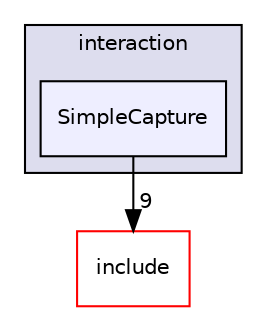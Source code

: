 digraph "/root/scrimmage/scrimmage/src/plugins/interaction/SimpleCapture" {
  compound=true
  node [ fontsize="10", fontname="Helvetica"];
  edge [ labelfontsize="10", labelfontname="Helvetica"];
  subgraph clusterdir_00cc353c998af5f011e8667e057a10ee {
    graph [ bgcolor="#ddddee", pencolor="black", label="interaction" fontname="Helvetica", fontsize="10", URL="dir_00cc353c998af5f011e8667e057a10ee.html"]
  dir_d115b7084c85df9a9245c167f249b956 [shape=box, label="SimpleCapture", style="filled", fillcolor="#eeeeff", pencolor="black", URL="dir_d115b7084c85df9a9245c167f249b956.html"];
  }
  dir_d44c64559bbebec7f509842c48db8b23 [shape=box label="include" fillcolor="white" style="filled" color="red" URL="dir_d44c64559bbebec7f509842c48db8b23.html"];
  dir_d115b7084c85df9a9245c167f249b956->dir_d44c64559bbebec7f509842c48db8b23 [headlabel="9", labeldistance=1.5 headhref="dir_000235_000004.html"];
}
